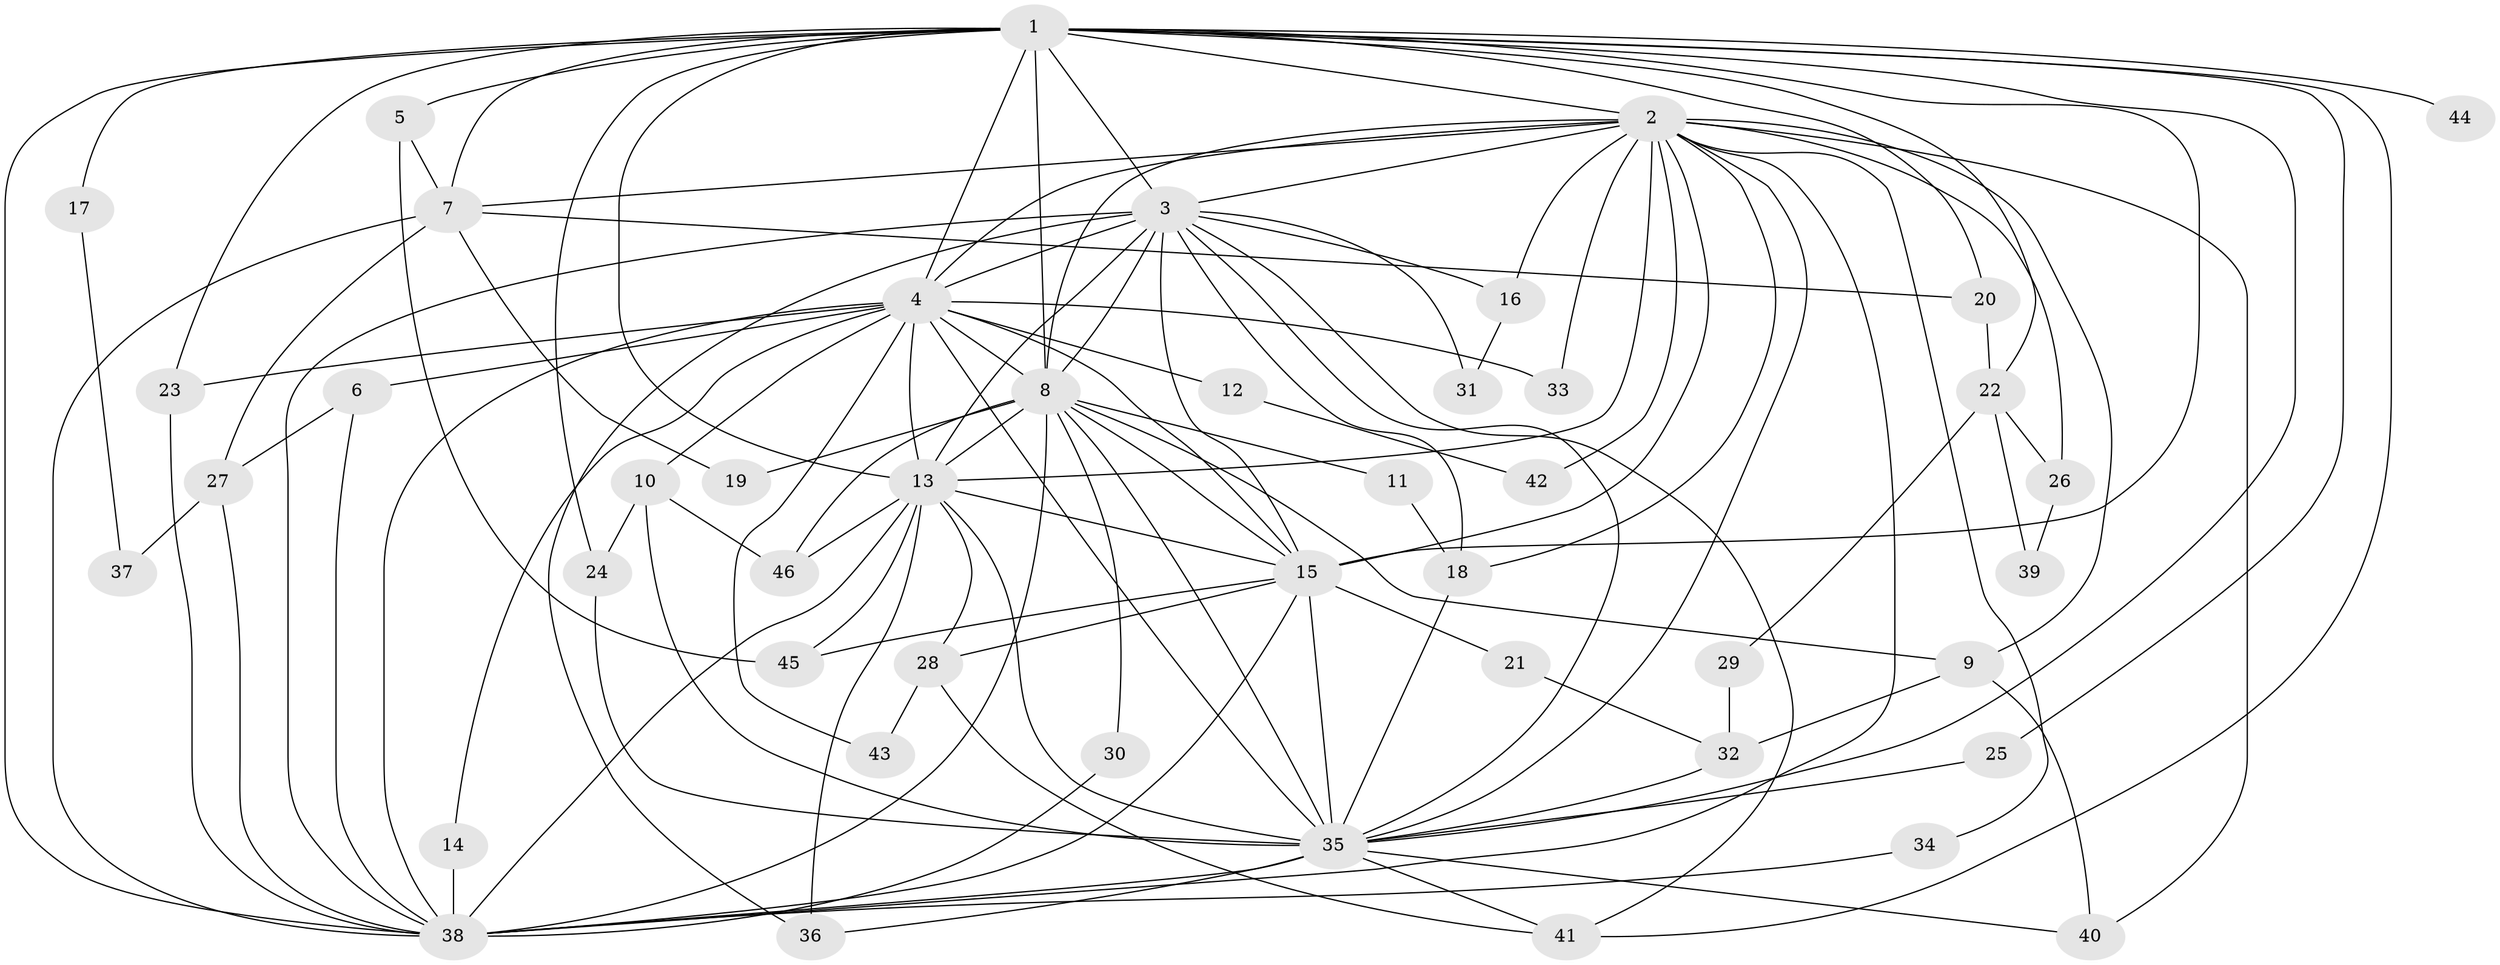 // original degree distribution, {14: 0.046153846153846156, 22: 0.03076923076923077, 15: 0.03076923076923077, 19: 0.015384615384615385, 11: 0.015384615384615385, 17: 0.015384615384615385, 7: 0.015384615384615385, 3: 0.2153846153846154, 2: 0.49230769230769234, 4: 0.09230769230769231, 5: 0.03076923076923077}
// Generated by graph-tools (version 1.1) at 2025/36/03/04/25 23:36:32]
// undirected, 46 vertices, 118 edges
graph export_dot {
  node [color=gray90,style=filled];
  1;
  2;
  3;
  4;
  5;
  6;
  7;
  8;
  9;
  10;
  11;
  12;
  13;
  14;
  15;
  16;
  17;
  18;
  19;
  20;
  21;
  22;
  23;
  24;
  25;
  26;
  27;
  28;
  29;
  30;
  31;
  32;
  33;
  34;
  35;
  36;
  37;
  38;
  39;
  40;
  41;
  42;
  43;
  44;
  45;
  46;
  1 -- 2 [weight=1.0];
  1 -- 3 [weight=1.0];
  1 -- 4 [weight=2.0];
  1 -- 5 [weight=1.0];
  1 -- 7 [weight=1.0];
  1 -- 8 [weight=2.0];
  1 -- 13 [weight=1.0];
  1 -- 15 [weight=1.0];
  1 -- 17 [weight=1.0];
  1 -- 20 [weight=1.0];
  1 -- 22 [weight=1.0];
  1 -- 23 [weight=1.0];
  1 -- 24 [weight=1.0];
  1 -- 25 [weight=1.0];
  1 -- 35 [weight=1.0];
  1 -- 38 [weight=1.0];
  1 -- 41 [weight=1.0];
  1 -- 44 [weight=1.0];
  2 -- 3 [weight=1.0];
  2 -- 4 [weight=2.0];
  2 -- 7 [weight=1.0];
  2 -- 8 [weight=1.0];
  2 -- 9 [weight=1.0];
  2 -- 13 [weight=1.0];
  2 -- 15 [weight=1.0];
  2 -- 16 [weight=1.0];
  2 -- 18 [weight=1.0];
  2 -- 26 [weight=1.0];
  2 -- 33 [weight=1.0];
  2 -- 34 [weight=1.0];
  2 -- 35 [weight=1.0];
  2 -- 38 [weight=1.0];
  2 -- 40 [weight=1.0];
  2 -- 42 [weight=1.0];
  3 -- 4 [weight=2.0];
  3 -- 8 [weight=1.0];
  3 -- 13 [weight=1.0];
  3 -- 15 [weight=1.0];
  3 -- 16 [weight=1.0];
  3 -- 18 [weight=1.0];
  3 -- 31 [weight=1.0];
  3 -- 35 [weight=1.0];
  3 -- 36 [weight=1.0];
  3 -- 38 [weight=1.0];
  3 -- 41 [weight=1.0];
  4 -- 6 [weight=1.0];
  4 -- 8 [weight=2.0];
  4 -- 10 [weight=1.0];
  4 -- 12 [weight=2.0];
  4 -- 13 [weight=2.0];
  4 -- 14 [weight=1.0];
  4 -- 15 [weight=2.0];
  4 -- 23 [weight=1.0];
  4 -- 33 [weight=1.0];
  4 -- 35 [weight=2.0];
  4 -- 38 [weight=2.0];
  4 -- 43 [weight=1.0];
  5 -- 7 [weight=1.0];
  5 -- 45 [weight=1.0];
  6 -- 27 [weight=1.0];
  6 -- 38 [weight=1.0];
  7 -- 19 [weight=1.0];
  7 -- 20 [weight=1.0];
  7 -- 27 [weight=1.0];
  7 -- 38 [weight=1.0];
  8 -- 9 [weight=1.0];
  8 -- 11 [weight=1.0];
  8 -- 13 [weight=1.0];
  8 -- 15 [weight=1.0];
  8 -- 19 [weight=1.0];
  8 -- 30 [weight=1.0];
  8 -- 35 [weight=1.0];
  8 -- 38 [weight=1.0];
  8 -- 46 [weight=1.0];
  9 -- 32 [weight=1.0];
  9 -- 40 [weight=1.0];
  10 -- 24 [weight=1.0];
  10 -- 35 [weight=1.0];
  10 -- 46 [weight=1.0];
  11 -- 18 [weight=1.0];
  12 -- 42 [weight=1.0];
  13 -- 15 [weight=1.0];
  13 -- 28 [weight=1.0];
  13 -- 35 [weight=2.0];
  13 -- 36 [weight=1.0];
  13 -- 38 [weight=1.0];
  13 -- 45 [weight=1.0];
  13 -- 46 [weight=1.0];
  14 -- 38 [weight=1.0];
  15 -- 21 [weight=1.0];
  15 -- 28 [weight=1.0];
  15 -- 35 [weight=3.0];
  15 -- 38 [weight=1.0];
  15 -- 45 [weight=1.0];
  16 -- 31 [weight=1.0];
  17 -- 37 [weight=1.0];
  18 -- 35 [weight=1.0];
  20 -- 22 [weight=1.0];
  21 -- 32 [weight=1.0];
  22 -- 26 [weight=1.0];
  22 -- 29 [weight=1.0];
  22 -- 39 [weight=1.0];
  23 -- 38 [weight=1.0];
  24 -- 35 [weight=1.0];
  25 -- 35 [weight=1.0];
  26 -- 39 [weight=1.0];
  27 -- 37 [weight=1.0];
  27 -- 38 [weight=1.0];
  28 -- 41 [weight=1.0];
  28 -- 43 [weight=1.0];
  29 -- 32 [weight=1.0];
  30 -- 38 [weight=1.0];
  32 -- 35 [weight=2.0];
  34 -- 38 [weight=1.0];
  35 -- 36 [weight=1.0];
  35 -- 38 [weight=2.0];
  35 -- 40 [weight=1.0];
  35 -- 41 [weight=1.0];
}
